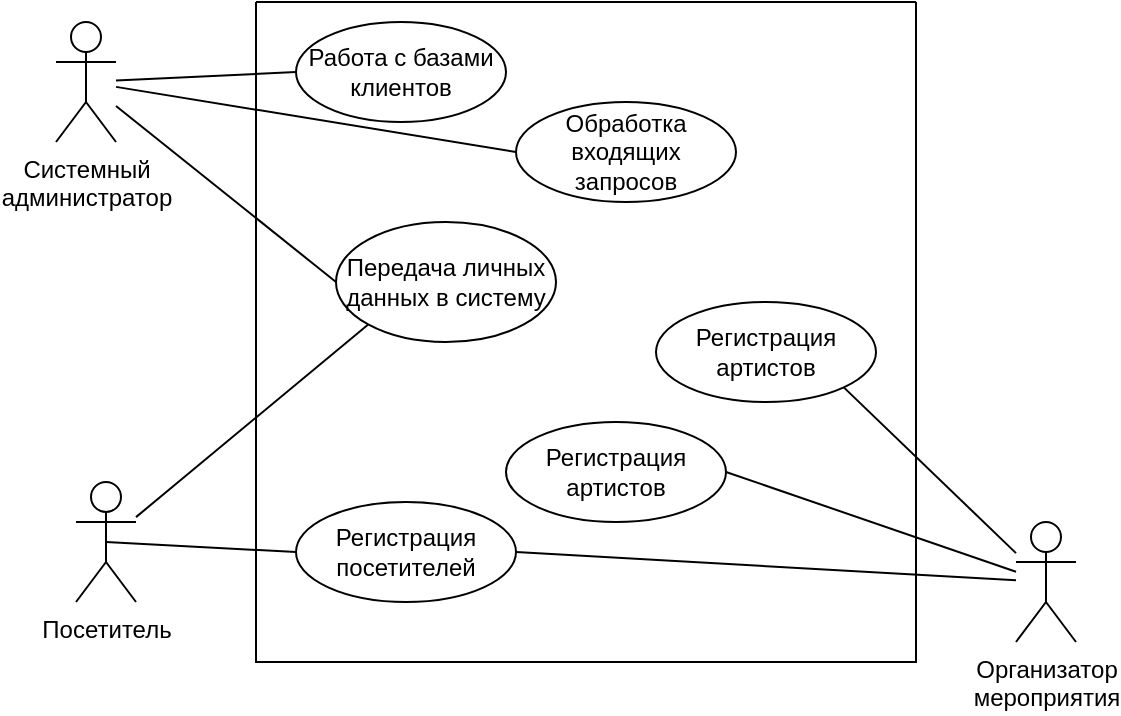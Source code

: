 <mxfile version="22.1.0" type="device">
  <diagram name="Page-1" id="0783ab3e-0a74-02c8-0abd-f7b4e66b4bec">
    <mxGraphModel dx="906" dy="465" grid="1" gridSize="10" guides="1" tooltips="1" connect="1" arrows="1" fold="1" page="1" pageScale="1" pageWidth="850" pageHeight="1100" background="none" math="0" shadow="0">
      <root>
        <mxCell id="0" />
        <mxCell id="1" parent="0" />
        <mxCell id="BENJMGik39twZpk4T32y-44" value="" style="swimlane;startSize=0;" vertex="1" parent="1">
          <mxGeometry x="310" y="80" width="330" height="330" as="geometry" />
        </mxCell>
        <mxCell id="BENJMGik39twZpk4T32y-48" value="Передача личных данных в систему" style="ellipse;whiteSpace=wrap;html=1;" vertex="1" parent="BENJMGik39twZpk4T32y-44">
          <mxGeometry x="40" y="110" width="110" height="60" as="geometry" />
        </mxCell>
        <mxCell id="BENJMGik39twZpk4T32y-49" value="Регистрация артистов" style="ellipse;whiteSpace=wrap;html=1;" vertex="1" parent="BENJMGik39twZpk4T32y-44">
          <mxGeometry x="125" y="210" width="110" height="50" as="geometry" />
        </mxCell>
        <mxCell id="BENJMGik39twZpk4T32y-50" value="Регистрация посетителей" style="ellipse;whiteSpace=wrap;html=1;" vertex="1" parent="BENJMGik39twZpk4T32y-44">
          <mxGeometry x="20" y="250" width="110" height="50" as="geometry" />
        </mxCell>
        <mxCell id="BENJMGik39twZpk4T32y-56" value="Обработка входящих запросов" style="ellipse;whiteSpace=wrap;html=1;" vertex="1" parent="BENJMGik39twZpk4T32y-44">
          <mxGeometry x="130" y="50" width="110" height="50" as="geometry" />
        </mxCell>
        <mxCell id="BENJMGik39twZpk4T32y-57" value="Работа с базами клиентов" style="ellipse;whiteSpace=wrap;html=1;" vertex="1" parent="BENJMGik39twZpk4T32y-44">
          <mxGeometry x="20" y="10" width="105" height="50" as="geometry" />
        </mxCell>
        <mxCell id="BENJMGik39twZpk4T32y-58" value="Регистрация артистов" style="ellipse;whiteSpace=wrap;html=1;" vertex="1" parent="BENJMGik39twZpk4T32y-44">
          <mxGeometry x="200" y="150" width="110" height="50" as="geometry" />
        </mxCell>
        <mxCell id="BENJMGik39twZpk4T32y-45" value="Системный &lt;br&gt;администратор" style="shape=umlActor;verticalLabelPosition=bottom;verticalAlign=top;html=1;outlineConnect=0;" vertex="1" parent="1">
          <mxGeometry x="210" y="90" width="30" height="60" as="geometry" />
        </mxCell>
        <mxCell id="BENJMGik39twZpk4T32y-46" value="Посетитель" style="shape=umlActor;verticalLabelPosition=bottom;verticalAlign=top;html=1;outlineConnect=0;" vertex="1" parent="1">
          <mxGeometry x="220" y="320" width="30" height="60" as="geometry" />
        </mxCell>
        <mxCell id="BENJMGik39twZpk4T32y-47" value="Организатор&lt;br&gt;&lt;font&gt;мероприятия&lt;/font&gt;" style="shape=umlActor;verticalLabelPosition=bottom;verticalAlign=top;html=1;outlineConnect=0;" vertex="1" parent="1">
          <mxGeometry x="690" y="340" width="30" height="60" as="geometry" />
        </mxCell>
        <mxCell id="BENJMGik39twZpk4T32y-51" value="" style="endArrow=none;html=1;rounded=0;entryX=1;entryY=0.5;entryDx=0;entryDy=0;" edge="1" parent="1" source="BENJMGik39twZpk4T32y-47" target="BENJMGik39twZpk4T32y-49">
          <mxGeometry width="50" height="50" relative="1" as="geometry">
            <mxPoint x="390" y="280" as="sourcePoint" />
            <mxPoint x="440" y="230" as="targetPoint" />
          </mxGeometry>
        </mxCell>
        <mxCell id="BENJMGik39twZpk4T32y-52" value="" style="endArrow=none;html=1;rounded=0;entryX=1;entryY=0.5;entryDx=0;entryDy=0;" edge="1" parent="1" source="BENJMGik39twZpk4T32y-47" target="BENJMGik39twZpk4T32y-50">
          <mxGeometry width="50" height="50" relative="1" as="geometry">
            <mxPoint x="700" y="290" as="sourcePoint" />
            <mxPoint x="604" y="340" as="targetPoint" />
          </mxGeometry>
        </mxCell>
        <mxCell id="BENJMGik39twZpk4T32y-53" value="" style="endArrow=none;html=1;rounded=0;exitX=0.5;exitY=0.5;exitDx=0;exitDy=0;exitPerimeter=0;entryX=0;entryY=0.5;entryDx=0;entryDy=0;" edge="1" parent="1" source="BENJMGik39twZpk4T32y-46" target="BENJMGik39twZpk4T32y-50">
          <mxGeometry width="50" height="50" relative="1" as="geometry">
            <mxPoint x="240" y="300" as="sourcePoint" />
            <mxPoint x="290" y="250" as="targetPoint" />
          </mxGeometry>
        </mxCell>
        <mxCell id="BENJMGik39twZpk4T32y-54" value="" style="endArrow=none;html=1;rounded=0;entryX=0;entryY=0.5;entryDx=0;entryDy=0;" edge="1" parent="1" source="BENJMGik39twZpk4T32y-45" target="BENJMGik39twZpk4T32y-48">
          <mxGeometry width="50" height="50" relative="1" as="geometry">
            <mxPoint x="260" y="150" as="sourcePoint" />
            <mxPoint x="310" y="100" as="targetPoint" />
          </mxGeometry>
        </mxCell>
        <mxCell id="BENJMGik39twZpk4T32y-55" value="" style="endArrow=none;html=1;rounded=0;entryX=0;entryY=1;entryDx=0;entryDy=0;" edge="1" parent="1" source="BENJMGik39twZpk4T32y-46" target="BENJMGik39twZpk4T32y-48">
          <mxGeometry width="50" height="50" relative="1" as="geometry">
            <mxPoint x="250" y="280" as="sourcePoint" />
            <mxPoint x="310" y="220" as="targetPoint" />
          </mxGeometry>
        </mxCell>
        <mxCell id="BENJMGik39twZpk4T32y-59" value="" style="endArrow=none;html=1;rounded=0;entryX=0;entryY=0.5;entryDx=0;entryDy=0;" edge="1" parent="1" source="BENJMGik39twZpk4T32y-45" target="BENJMGik39twZpk4T32y-57">
          <mxGeometry width="50" height="50" relative="1" as="geometry">
            <mxPoint x="260" y="110" as="sourcePoint" />
            <mxPoint x="300" y="70" as="targetPoint" />
          </mxGeometry>
        </mxCell>
        <mxCell id="BENJMGik39twZpk4T32y-60" value="" style="endArrow=none;html=1;rounded=0;entryX=0;entryY=0.5;entryDx=0;entryDy=0;" edge="1" parent="1" source="BENJMGik39twZpk4T32y-45" target="BENJMGik39twZpk4T32y-56">
          <mxGeometry width="50" height="50" relative="1" as="geometry">
            <mxPoint x="260" y="90" as="sourcePoint" />
            <mxPoint x="300" y="50" as="targetPoint" />
          </mxGeometry>
        </mxCell>
        <mxCell id="BENJMGik39twZpk4T32y-61" value="" style="endArrow=none;html=1;rounded=0;entryX=1;entryY=1;entryDx=0;entryDy=0;" edge="1" parent="1" source="BENJMGik39twZpk4T32y-47" target="BENJMGik39twZpk4T32y-58">
          <mxGeometry width="50" height="50" relative="1" as="geometry">
            <mxPoint x="710" y="300" as="sourcePoint" />
            <mxPoint x="760" y="250" as="targetPoint" />
          </mxGeometry>
        </mxCell>
      </root>
    </mxGraphModel>
  </diagram>
</mxfile>
